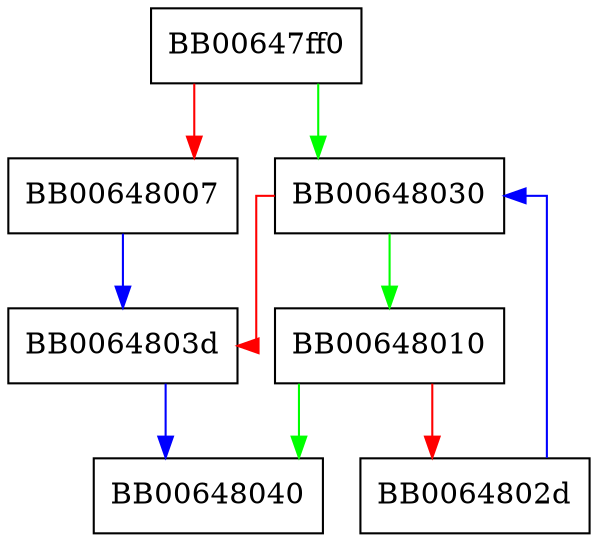 digraph SRP_VBASE_get_by_user {
  node [shape="box"];
  graph [splines=ortho];
  BB00647ff0 -> BB00648030 [color="green"];
  BB00647ff0 -> BB00648007 [color="red"];
  BB00648007 -> BB0064803d [color="blue"];
  BB00648010 -> BB00648040 [color="green"];
  BB00648010 -> BB0064802d [color="red"];
  BB0064802d -> BB00648030 [color="blue"];
  BB00648030 -> BB00648010 [color="green"];
  BB00648030 -> BB0064803d [color="red"];
  BB0064803d -> BB00648040 [color="blue"];
}